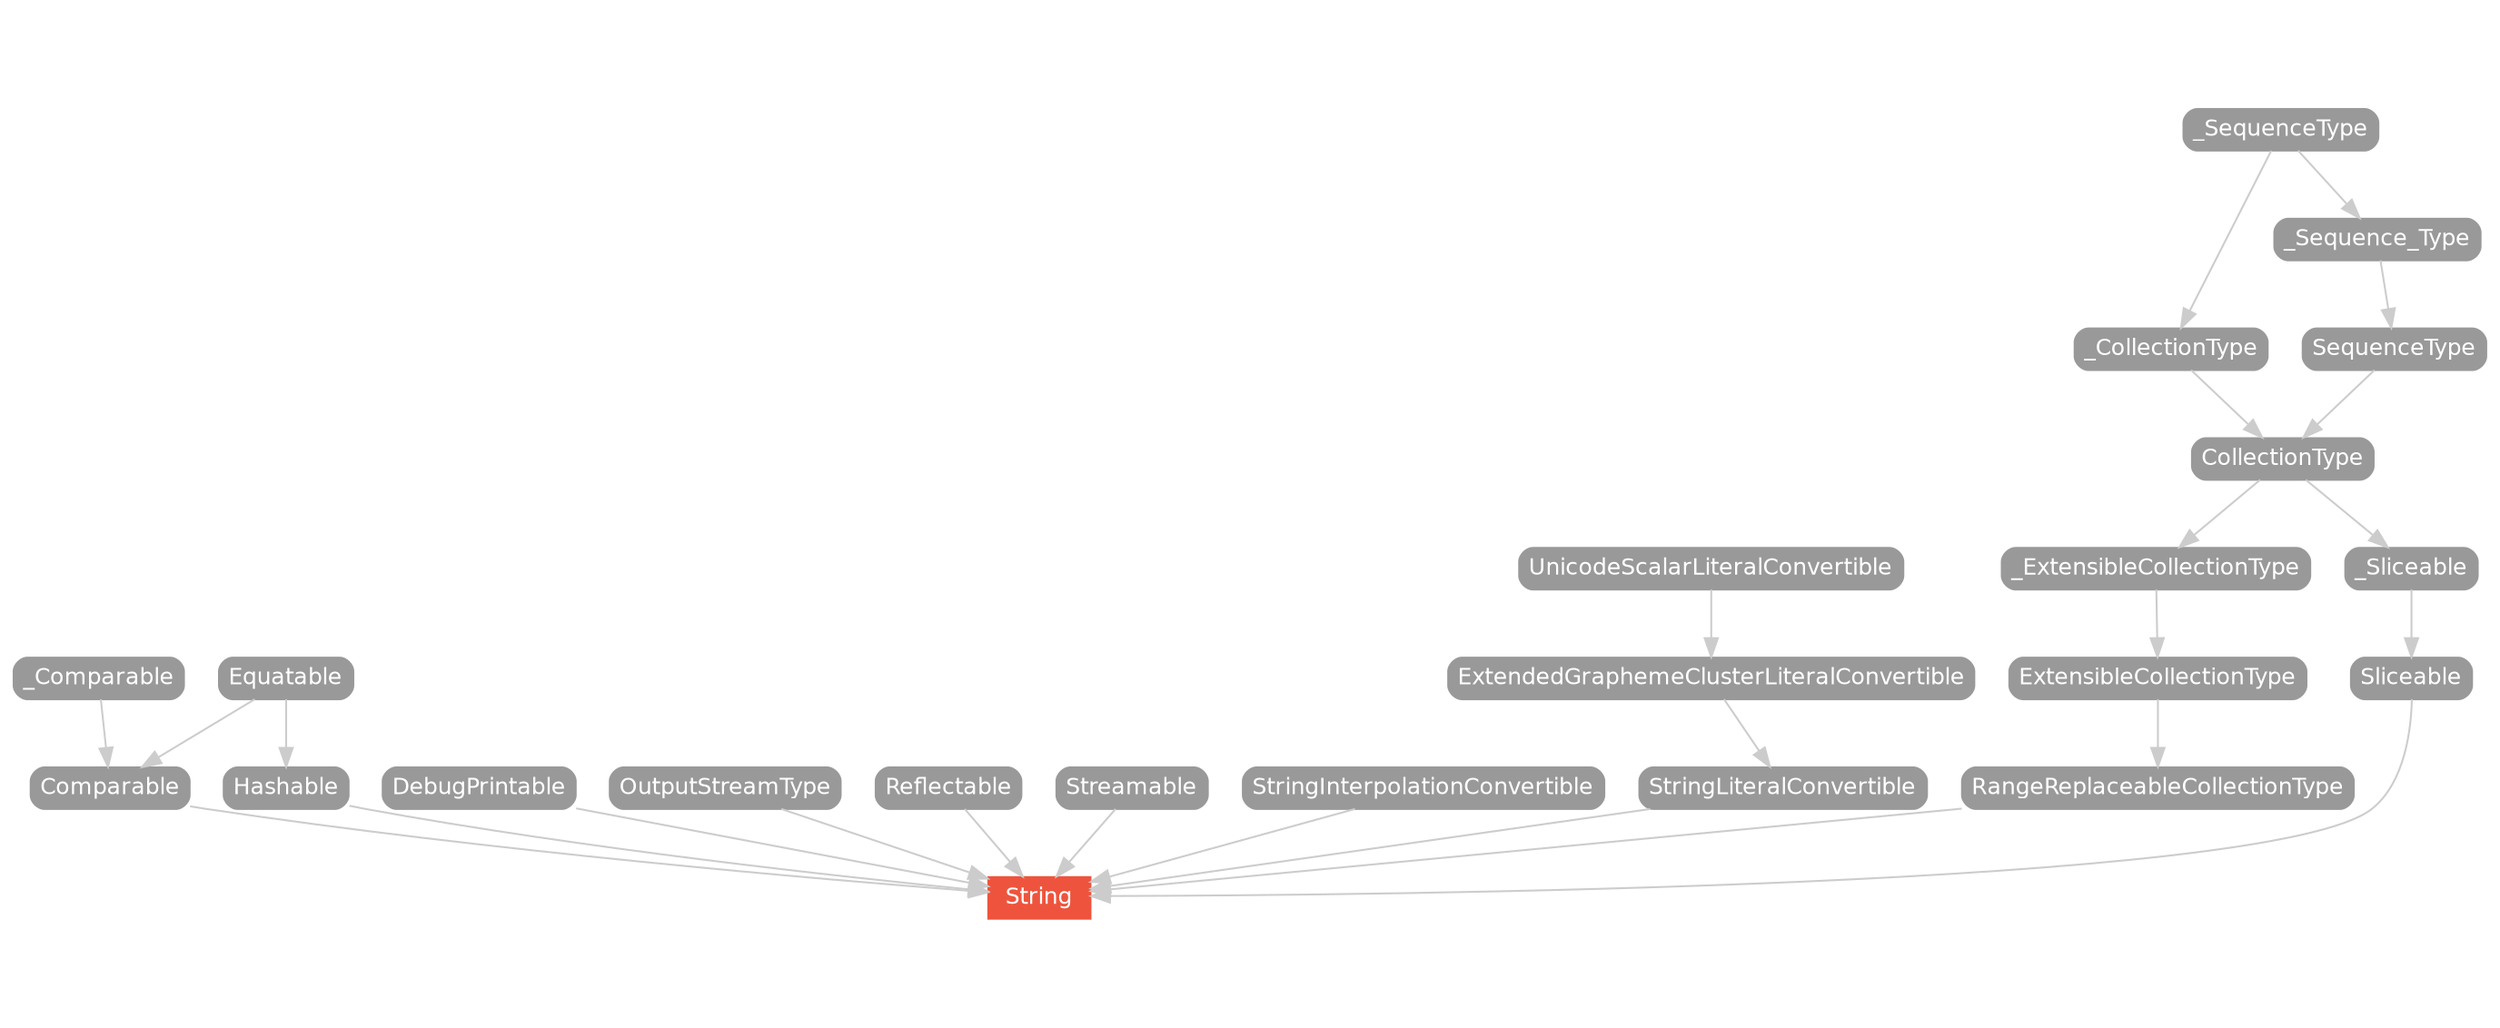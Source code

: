 strict digraph "String - Type Hierarchy - SwiftDoc.cn" {
    pad="0.1,0.8"
    node [shape=box, style="filled,rounded", color="#999999", fillcolor="#999999", fontcolor=white, fontname=Helvetica, fontnames="Helvetica,sansserif", fontsize=12, margin="0.07,0.05", height="0.3"]
    edge [color="#cccccc"]
    "CollectionType" [URL="/protocol/CollectionType/hierarchy/"]
    "Comparable" [URL="/protocol/Comparable/hierarchy/"]
    "DebugPrintable" [URL="/protocol/DebugPrintable/hierarchy/"]
    "Equatable" [URL="/protocol/Equatable/hierarchy/"]
    "ExtendedGraphemeClusterLiteralConvertible" [URL="/protocol/ExtendedGraphemeClusterLiteralConvertible/hierarchy/"]
    "ExtensibleCollectionType" [URL="/protocol/ExtensibleCollectionType/hierarchy/"]
    "Hashable" [URL="/protocol/Hashable/hierarchy/"]
    "OutputStreamType" [URL="/protocol/OutputStreamType/hierarchy/"]
    "RangeReplaceableCollectionType" [URL="/protocol/RangeReplaceableCollectionType/hierarchy/"]
    "Reflectable" [URL="/protocol/Reflectable/hierarchy/"]
    "SequenceType" [URL="/protocol/SequenceType/hierarchy/"]
    "Sliceable" [URL="/protocol/Sliceable/hierarchy/"]
    "Streamable" [URL="/protocol/Streamable/hierarchy/"]
    "String" [URL="/type/String/", style="filled", fillcolor="#ee543d", color="#ee543d"]
    "StringInterpolationConvertible" [URL="/protocol/StringInterpolationConvertible/hierarchy/"]
    "StringLiteralConvertible" [URL="/protocol/StringLiteralConvertible/hierarchy/"]
    "UnicodeScalarLiteralConvertible" [URL="/protocol/UnicodeScalarLiteralConvertible/hierarchy/"]
    "_CollectionType" [URL="/protocol/_CollectionType/hierarchy/"]
    "_Comparable" [URL="/protocol/_Comparable/hierarchy/"]
    "_ExtensibleCollectionType" [URL="/protocol/_ExtensibleCollectionType/hierarchy/"]
    "_SequenceType" [URL="/protocol/_SequenceType/hierarchy/"]
    "_Sequence_Type" [URL="/protocol/_Sequence_Type/hierarchy/"]
    "_Sliceable" [URL="/protocol/_Sliceable/hierarchy/"]    "Reflectable" -> "String"
    "OutputStreamType" -> "String"
    "Streamable" -> "String"
    "StringLiteralConvertible" -> "String"
    "DebugPrintable" -> "String"
    "Comparable" -> "String"
    "Hashable" -> "String"
    "StringInterpolationConvertible" -> "String"
    "Sliceable" -> "String"
    "RangeReplaceableCollectionType" -> "String"
    "ExtendedGraphemeClusterLiteralConvertible" -> "StringLiteralConvertible"
    "UnicodeScalarLiteralConvertible" -> "ExtendedGraphemeClusterLiteralConvertible"
    "_Comparable" -> "Comparable"
    "Equatable" -> "Comparable"
    "Equatable" -> "Hashable"
    "_Sliceable" -> "Sliceable"
    "CollectionType" -> "_Sliceable"
    "_CollectionType" -> "CollectionType"
    "SequenceType" -> "CollectionType"
    "_SequenceType" -> "_CollectionType"
    "_Sequence_Type" -> "SequenceType"
    "_SequenceType" -> "_Sequence_Type"
    "ExtensibleCollectionType" -> "RangeReplaceableCollectionType"
    "_ExtensibleCollectionType" -> "ExtensibleCollectionType"
    "CollectionType" -> "_ExtensibleCollectionType"
    "_CollectionType" -> "CollectionType"
    "SequenceType" -> "CollectionType"
    "_SequenceType" -> "_CollectionType"
    "_Sequence_Type" -> "SequenceType"
    "_SequenceType" -> "_Sequence_Type"
    subgraph Types {
        rank = max; "String";
    }
}